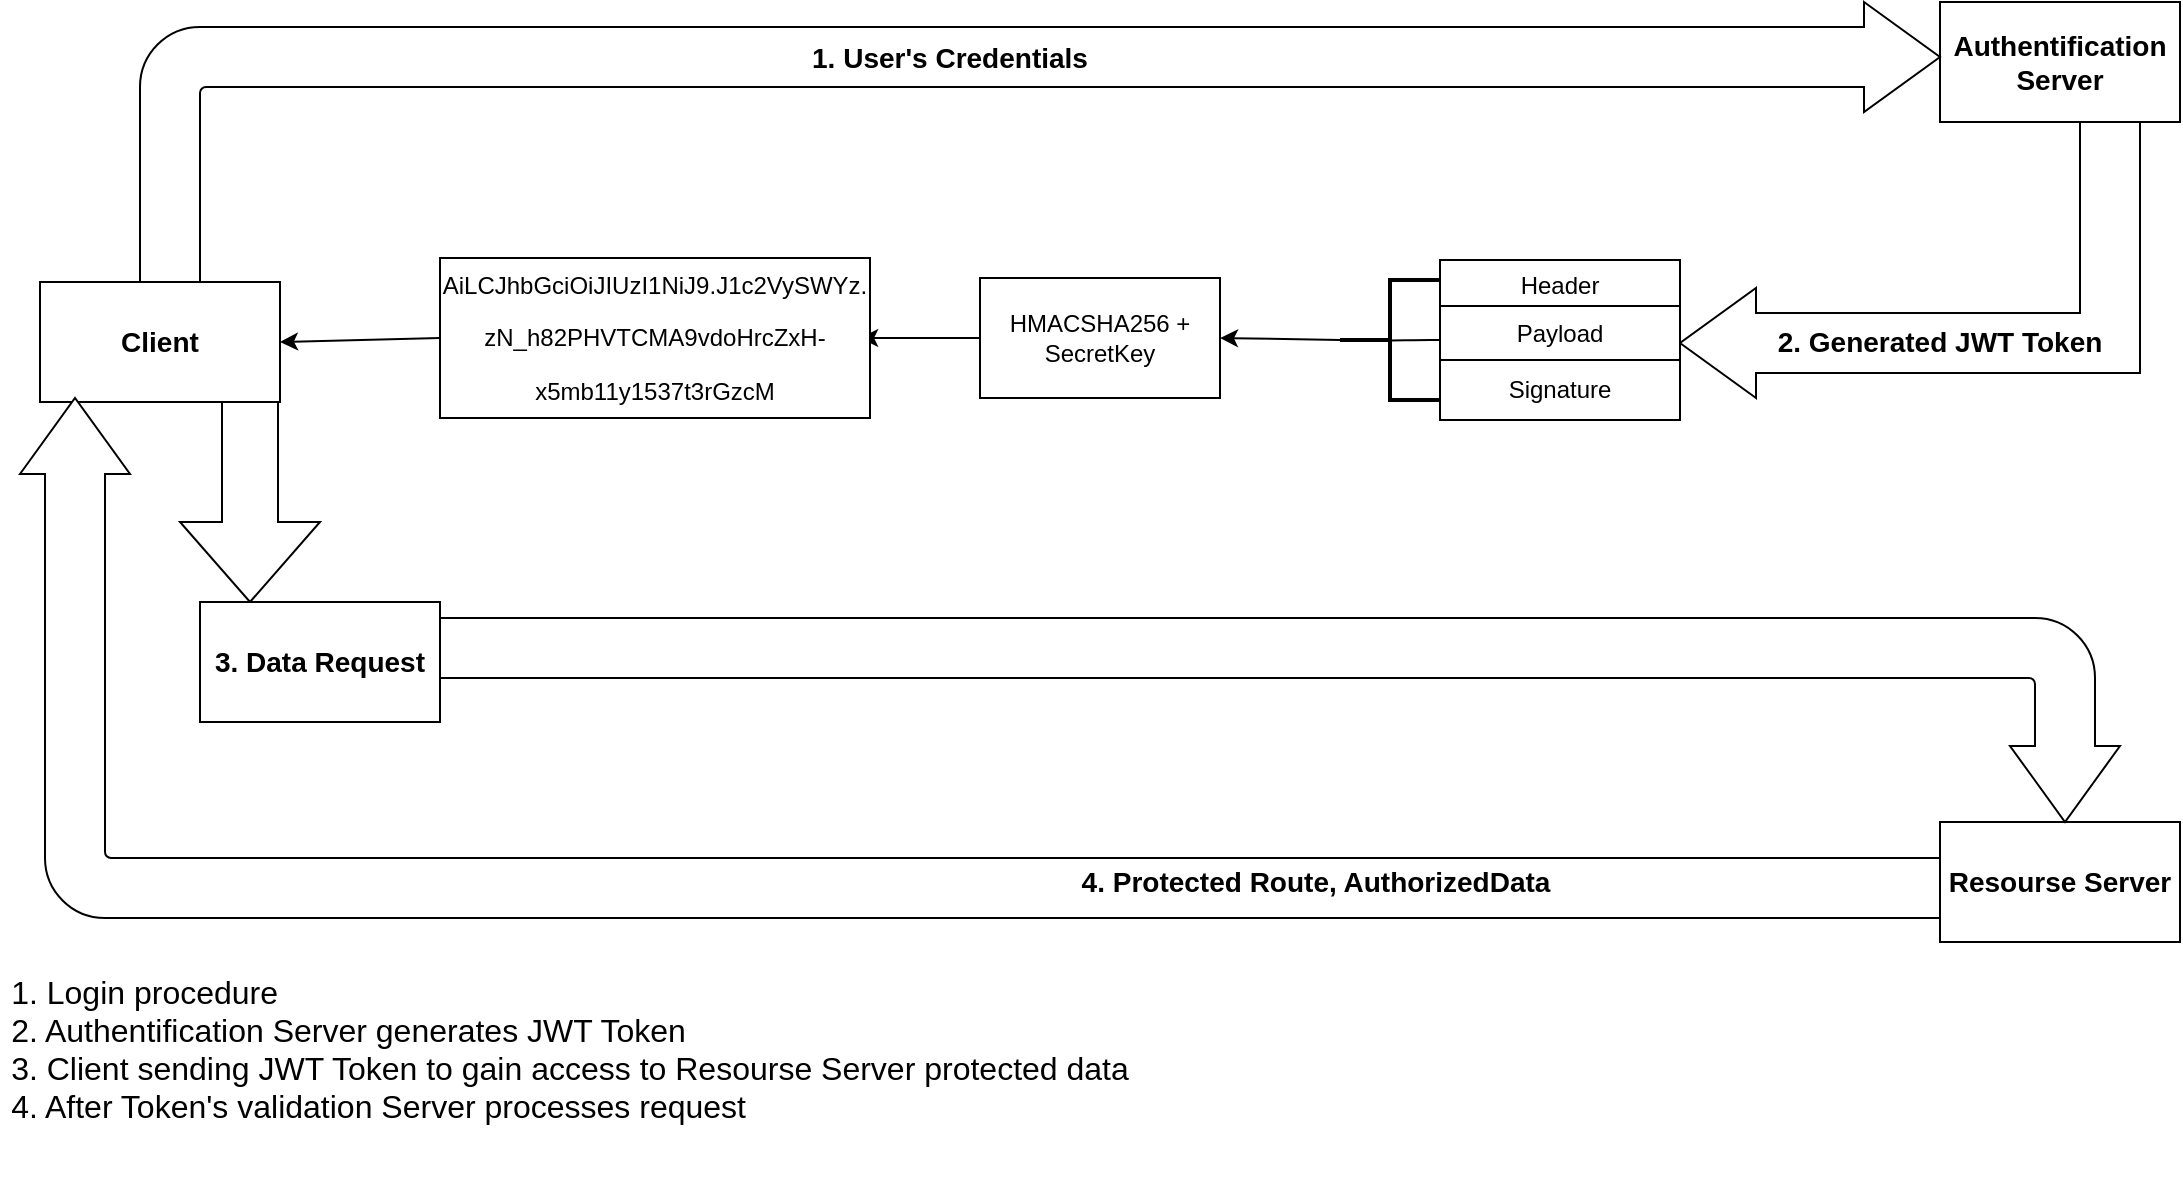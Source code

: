 <mxfile version="10.6.0" type="github"><diagram id="ZzoMPJltEH9zLYYDMygI" name="Page-1"><mxGraphModel dx="2100" dy="1088" grid="1" gridSize="10" guides="1" tooltips="1" connect="1" arrows="1" fold="1" page="1" pageScale="1" pageWidth="1169" pageHeight="827" math="0" shadow="0"><root><mxCell id="0"/><mxCell id="1" parent="0"/><mxCell id="J-yZhlkNGSeM1jca0d7T-1" value="&lt;font style=&quot;font-size: 14px&quot;&gt;&lt;b&gt;Client&lt;/b&gt;&lt;/font&gt;" style="rounded=0;whiteSpace=wrap;html=1;" vertex="1" parent="1"><mxGeometry x="40" y="392" width="120" height="60" as="geometry"/></mxCell><mxCell id="J-yZhlkNGSeM1jca0d7T-3" value="&lt;font style=&quot;font-size: 14px&quot;&gt;&lt;b&gt;Authentification Server&lt;/b&gt;&lt;/font&gt;" style="rounded=0;whiteSpace=wrap;html=1;" vertex="1" parent="1"><mxGeometry x="990" y="252" width="120" height="60" as="geometry"/></mxCell><mxCell id="J-yZhlkNGSeM1jca0d7T-4" value="&lt;b&gt;&lt;font style=&quot;font-size: 14px&quot;&gt;Resourse Server&lt;/font&gt;&lt;/b&gt;&lt;br&gt;" style="rounded=0;whiteSpace=wrap;html=1;" vertex="1" parent="1"><mxGeometry x="990" y="662" width="120" height="60" as="geometry"/></mxCell><mxCell id="J-yZhlkNGSeM1jca0d7T-6" value="" style="html=1;shadow=0;dashed=0;align=center;verticalAlign=middle;shape=mxgraph.arrows2.bendArrow;dy=15;dx=38;notch=0;arrowHead=55;rounded=1;" vertex="1" parent="1"><mxGeometry x="90" y="252" width="900" height="140" as="geometry"/></mxCell><mxCell id="J-yZhlkNGSeM1jca0d7T-7" value="&lt;font style=&quot;font-size: 14px&quot;&gt;&lt;b&gt;1. User's Credentials&lt;/b&gt;&lt;/font&gt;" style="text;html=1;strokeColor=none;fillColor=none;align=center;verticalAlign=middle;whiteSpace=wrap;rounded=0;" vertex="1" parent="1"><mxGeometry x="390" y="270" width="210" height="20" as="geometry"/></mxCell><mxCell id="J-yZhlkNGSeM1jca0d7T-8" value="" style="html=1;shadow=0;dashed=0;align=center;verticalAlign=middle;shape=mxgraph.arrows2.bendArrow;dy=15;dx=38;notch=0;arrowHead=55;rounded=0;direction=west;" vertex="1" parent="1"><mxGeometry x="860" y="312" width="230" height="138" as="geometry"/></mxCell><mxCell id="J-yZhlkNGSeM1jca0d7T-9" value="&lt;font style=&quot;font-size: 14px&quot;&gt;&lt;b&gt;2. Generated JWT Token&lt;/b&gt;&lt;/font&gt;" style="text;html=1;strokeColor=none;fillColor=none;align=center;verticalAlign=middle;whiteSpace=wrap;rounded=0;" vertex="1" parent="1"><mxGeometry x="900" y="412" width="180" height="20" as="geometry"/></mxCell><mxCell id="J-yZhlkNGSeM1jca0d7T-12" value="" style="rounded=0;whiteSpace=wrap;html=1;" vertex="1" parent="1"><mxGeometry x="740" y="381" width="120" height="23" as="geometry"/></mxCell><mxCell id="J-yZhlkNGSeM1jca0d7T-13" value="Header&lt;br&gt;" style="text;html=1;strokeColor=none;fillColor=none;align=center;verticalAlign=middle;whiteSpace=wrap;rounded=0;" vertex="1" parent="1"><mxGeometry x="780" y="384" width="40" height="20" as="geometry"/></mxCell><mxCell id="J-yZhlkNGSeM1jca0d7T-14" value="" style="rounded=0;whiteSpace=wrap;html=1;" vertex="1" parent="1"><mxGeometry x="740" y="404" width="120" height="27" as="geometry"/></mxCell><mxCell id="J-yZhlkNGSeM1jca0d7T-15" value="Payload" style="text;html=1;strokeColor=none;fillColor=none;align=center;verticalAlign=middle;whiteSpace=wrap;rounded=0;" vertex="1" parent="1"><mxGeometry x="780" y="407.5" width="40" height="20" as="geometry"/></mxCell><mxCell id="J-yZhlkNGSeM1jca0d7T-16" value="" style="rounded=0;whiteSpace=wrap;html=1;" vertex="1" parent="1"><mxGeometry x="740" y="431" width="120" height="30" as="geometry"/></mxCell><mxCell id="J-yZhlkNGSeM1jca0d7T-17" value="Signature" style="text;html=1;strokeColor=none;fillColor=none;align=center;verticalAlign=middle;whiteSpace=wrap;rounded=0;" vertex="1" parent="1"><mxGeometry x="780" y="436" width="40" height="20" as="geometry"/></mxCell><mxCell id="J-yZhlkNGSeM1jca0d7T-20" value="" style="strokeWidth=2;html=1;shape=mxgraph.flowchart.annotation_2;align=left;" vertex="1" parent="1"><mxGeometry x="690" y="391" width="50" height="60" as="geometry"/></mxCell><mxCell id="J-yZhlkNGSeM1jca0d7T-21" value="&lt;p&gt;HMACSHA256 + SecretKey&lt;/p&gt;" style="rounded=0;whiteSpace=wrap;html=1;" vertex="1" parent="1"><mxGeometry x="510" y="390" width="120" height="60" as="geometry"/></mxCell><mxCell id="J-yZhlkNGSeM1jca0d7T-23" value="" style="endArrow=classic;html=1;exitX=0;exitY=0.5;exitDx=0;exitDy=0;entryX=0.977;entryY=0.5;entryDx=0;entryDy=0;entryPerimeter=0;" edge="1" parent="1" source="J-yZhlkNGSeM1jca0d7T-21" target="J-yZhlkNGSeM1jca0d7T-28"><mxGeometry width="50" height="50" relative="1" as="geometry"><mxPoint x="350" y="470" as="sourcePoint"/><mxPoint x="460" y="420" as="targetPoint"/></mxGeometry></mxCell><mxCell id="J-yZhlkNGSeM1jca0d7T-25" value="" style="endArrow=none;html=1;entryX=1;entryY=0.5;entryDx=0;entryDy=0;entryPerimeter=0;exitX=0.509;exitY=0.505;exitDx=0;exitDy=0;exitPerimeter=0;" edge="1" parent="1" source="J-yZhlkNGSeM1jca0d7T-20" target="J-yZhlkNGSeM1jca0d7T-20"><mxGeometry width="50" height="50" relative="1" as="geometry"><mxPoint x="690" y="450" as="sourcePoint"/><mxPoint x="740" y="400" as="targetPoint"/><Array as="points"><mxPoint x="730" y="421"/></Array></mxGeometry></mxCell><mxCell id="J-yZhlkNGSeM1jca0d7T-27" value="" style="endArrow=classic;html=1;entryX=1;entryY=0.5;entryDx=0;entryDy=0;exitX=0;exitY=0.5;exitDx=0;exitDy=0;exitPerimeter=0;" edge="1" parent="1" source="J-yZhlkNGSeM1jca0d7T-20" target="J-yZhlkNGSeM1jca0d7T-21"><mxGeometry width="50" height="50" relative="1" as="geometry"><mxPoint x="650" y="450" as="sourcePoint"/><mxPoint x="700" y="400" as="targetPoint"/></mxGeometry></mxCell><mxCell id="J-yZhlkNGSeM1jca0d7T-28" value="&lt;p&gt;AiLCJhbGciOiJIUzI1NiJ9.J1c2VySWYz.&lt;/p&gt;&lt;p&gt;zN_h82PHVTCMA9vdoHrcZxH-&lt;/p&gt;&lt;p&gt;x5mb11y1537t3rGzcM&lt;/p&gt;" style="rounded=0;whiteSpace=wrap;html=1;" vertex="1" parent="1"><mxGeometry x="240" y="380" width="215" height="80" as="geometry"/></mxCell><mxCell id="J-yZhlkNGSeM1jca0d7T-29" value="" style="endArrow=classic;html=1;entryX=1;entryY=0.5;entryDx=0;entryDy=0;exitX=0;exitY=0.5;exitDx=0;exitDy=0;" edge="1" parent="1" source="J-yZhlkNGSeM1jca0d7T-28" target="J-yZhlkNGSeM1jca0d7T-1"><mxGeometry width="50" height="50" relative="1" as="geometry"><mxPoint x="180" y="460" as="sourcePoint"/><mxPoint x="230" y="410" as="targetPoint"/></mxGeometry></mxCell><mxCell id="J-yZhlkNGSeM1jca0d7T-32" value="" style="html=1;shadow=0;dashed=0;align=center;verticalAlign=middle;shape=mxgraph.arrows2.arrow;dy=0.6;dx=40;direction=south;notch=0;" vertex="1" parent="1"><mxGeometry x="110" y="452" width="70" height="100" as="geometry"/></mxCell><mxCell id="J-yZhlkNGSeM1jca0d7T-35" value="&lt;font style=&quot;font-size: 14px&quot;&gt;&lt;b&gt;3. Data Request&lt;/b&gt;&lt;/font&gt;" style="rounded=0;whiteSpace=wrap;html=1;" vertex="1" parent="1"><mxGeometry x="120" y="552" width="120" height="60" as="geometry"/></mxCell><mxCell id="J-yZhlkNGSeM1jca0d7T-37" value="" style="html=1;shadow=0;dashed=0;align=center;verticalAlign=middle;shape=mxgraph.arrows2.bendArrow;dy=15;dx=38;notch=0;arrowHead=55;rounded=1;direction=south;" vertex="1" parent="1"><mxGeometry x="240" y="560" width="840" height="102" as="geometry"/></mxCell><mxCell id="J-yZhlkNGSeM1jca0d7T-38" value="" style="html=1;shadow=0;dashed=0;align=center;verticalAlign=middle;shape=mxgraph.arrows2.bendArrow;dy=15;dx=38;notch=0;arrowHead=55;rounded=1;direction=north;" vertex="1" parent="1"><mxGeometry x="30" y="450" width="960" height="260" as="geometry"/></mxCell><mxCell id="J-yZhlkNGSeM1jca0d7T-39" value="&lt;b&gt;&lt;font style=&quot;font-size: 14px&quot;&gt;4. Protected Route, AuthorizedData&lt;/font&gt;&lt;/b&gt;" style="text;html=1;strokeColor=none;fillColor=none;align=center;verticalAlign=middle;whiteSpace=wrap;rounded=0;" vertex="1" parent="1"><mxGeometry x="540" y="682" width="276" height="20" as="geometry"/></mxCell><mxCell id="J-yZhlkNGSeM1jca0d7T-40" value="&lt;div style=&quot;text-align: left ; font-size: 16px&quot;&gt;&lt;font style=&quot;font-size: 16px&quot;&gt;1. Login procedure&lt;/font&gt;&lt;/div&gt;&lt;div style=&quot;text-align: left ; font-size: 16px&quot;&gt;&lt;span&gt;&lt;font style=&quot;font-size: 16px&quot;&gt;2. Authentification Server generates JWT Token&lt;/font&gt;&lt;/span&gt;&lt;/div&gt;&lt;div style=&quot;text-align: left ; font-size: 16px&quot;&gt;&lt;font style=&quot;font-size: 16px&quot;&gt;3. Client sending JWT Token to gain access to Resourse Server protected data&lt;/font&gt;&lt;/div&gt;&lt;div style=&quot;text-align: left ; font-size: 16px&quot;&gt;&lt;font style=&quot;font-size: 16px&quot;&gt;4. After Token's validation Server processes request&lt;/font&gt;&lt;/div&gt;&lt;div style=&quot;text-align: left ; font-size: 16px&quot;&gt;&lt;font style=&quot;font-size: 16px&quot;&gt;&lt;br&gt;&lt;/font&gt;&lt;/div&gt;" style="text;html=1;strokeColor=none;fillColor=none;align=center;verticalAlign=middle;whiteSpace=wrap;rounded=0;" vertex="1" parent="1"><mxGeometry x="20" y="730" width="570" height="110" as="geometry"/></mxCell></root></mxGraphModel></diagram></mxfile>